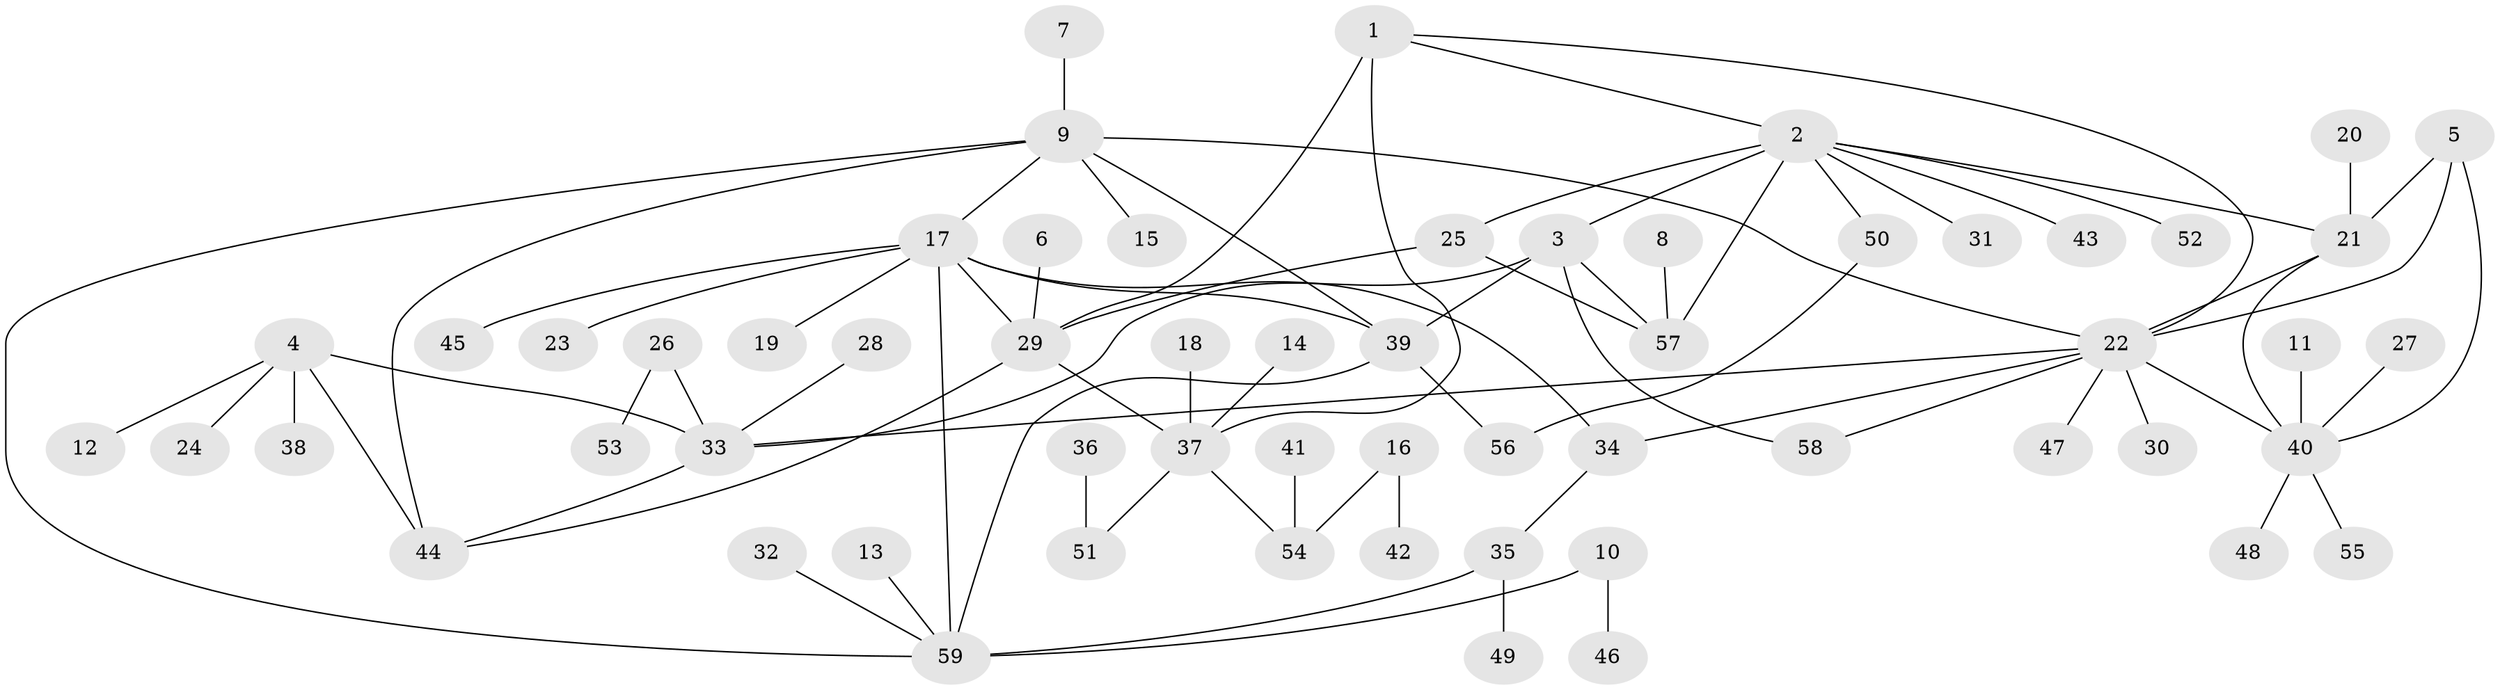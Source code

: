 // original degree distribution, {3: 0.0963855421686747, 5: 0.03614457831325301, 8: 0.07228915662650602, 6: 0.060240963855421686, 7: 0.012048192771084338, 4: 0.024096385542168676, 11: 0.012048192771084338, 9: 0.012048192771084338, 1: 0.5542168674698795, 2: 0.12048192771084337}
// Generated by graph-tools (version 1.1) at 2025/37/03/04/25 23:37:47]
// undirected, 59 vertices, 79 edges
graph export_dot {
  node [color=gray90,style=filled];
  1;
  2;
  3;
  4;
  5;
  6;
  7;
  8;
  9;
  10;
  11;
  12;
  13;
  14;
  15;
  16;
  17;
  18;
  19;
  20;
  21;
  22;
  23;
  24;
  25;
  26;
  27;
  28;
  29;
  30;
  31;
  32;
  33;
  34;
  35;
  36;
  37;
  38;
  39;
  40;
  41;
  42;
  43;
  44;
  45;
  46;
  47;
  48;
  49;
  50;
  51;
  52;
  53;
  54;
  55;
  56;
  57;
  58;
  59;
  1 -- 2 [weight=1.0];
  1 -- 22 [weight=1.0];
  1 -- 29 [weight=2.0];
  1 -- 37 [weight=2.0];
  2 -- 3 [weight=2.0];
  2 -- 21 [weight=1.0];
  2 -- 25 [weight=1.0];
  2 -- 31 [weight=1.0];
  2 -- 43 [weight=1.0];
  2 -- 50 [weight=1.0];
  2 -- 52 [weight=1.0];
  2 -- 57 [weight=2.0];
  3 -- 33 [weight=1.0];
  3 -- 39 [weight=1.0];
  3 -- 57 [weight=1.0];
  3 -- 58 [weight=1.0];
  4 -- 12 [weight=1.0];
  4 -- 24 [weight=1.0];
  4 -- 33 [weight=2.0];
  4 -- 38 [weight=1.0];
  4 -- 44 [weight=2.0];
  5 -- 21 [weight=1.0];
  5 -- 22 [weight=1.0];
  5 -- 40 [weight=1.0];
  6 -- 29 [weight=1.0];
  7 -- 9 [weight=1.0];
  8 -- 57 [weight=1.0];
  9 -- 15 [weight=1.0];
  9 -- 17 [weight=1.0];
  9 -- 22 [weight=1.0];
  9 -- 39 [weight=1.0];
  9 -- 44 [weight=1.0];
  9 -- 59 [weight=1.0];
  10 -- 46 [weight=1.0];
  10 -- 59 [weight=1.0];
  11 -- 40 [weight=1.0];
  13 -- 59 [weight=1.0];
  14 -- 37 [weight=1.0];
  16 -- 42 [weight=1.0];
  16 -- 54 [weight=1.0];
  17 -- 19 [weight=1.0];
  17 -- 23 [weight=1.0];
  17 -- 29 [weight=1.0];
  17 -- 34 [weight=1.0];
  17 -- 39 [weight=1.0];
  17 -- 45 [weight=1.0];
  17 -- 59 [weight=1.0];
  18 -- 37 [weight=1.0];
  20 -- 21 [weight=1.0];
  21 -- 22 [weight=1.0];
  21 -- 40 [weight=1.0];
  22 -- 30 [weight=1.0];
  22 -- 33 [weight=1.0];
  22 -- 34 [weight=1.0];
  22 -- 40 [weight=1.0];
  22 -- 47 [weight=1.0];
  22 -- 58 [weight=1.0];
  25 -- 29 [weight=1.0];
  25 -- 57 [weight=1.0];
  26 -- 33 [weight=1.0];
  26 -- 53 [weight=1.0];
  27 -- 40 [weight=1.0];
  28 -- 33 [weight=1.0];
  29 -- 37 [weight=1.0];
  29 -- 44 [weight=1.0];
  32 -- 59 [weight=1.0];
  33 -- 44 [weight=1.0];
  34 -- 35 [weight=1.0];
  35 -- 49 [weight=1.0];
  35 -- 59 [weight=1.0];
  36 -- 51 [weight=1.0];
  37 -- 51 [weight=1.0];
  37 -- 54 [weight=1.0];
  39 -- 56 [weight=1.0];
  39 -- 59 [weight=1.0];
  40 -- 48 [weight=1.0];
  40 -- 55 [weight=1.0];
  41 -- 54 [weight=1.0];
  50 -- 56 [weight=1.0];
}
